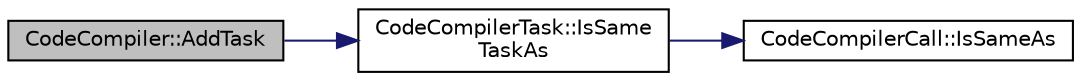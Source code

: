 digraph "CodeCompiler::AddTask"
{
  edge [fontname="Helvetica",fontsize="10",labelfontname="Helvetica",labelfontsize="10"];
  node [fontname="Helvetica",fontsize="10",shape=record];
  rankdir="LR";
  Node1 [label="CodeCompiler::AddTask",height=0.2,width=0.4,color="black", fillcolor="grey75", style="filled", fontcolor="black"];
  Node1 -> Node2 [color="midnightblue",fontsize="10",style="solid",fontname="Helvetica"];
  Node2 [label="CodeCompilerTask::IsSame\lTaskAs",height=0.2,width=0.4,color="black", fillcolor="white", style="filled",URL="$dc/d9a/class_code_compiler_task.html#a6062119f429df30d8896514a98652c70"];
  Node2 -> Node3 [color="midnightblue",fontsize="10",style="solid",fontname="Helvetica"];
  Node3 [label="CodeCompilerCall::IsSameAs",height=0.2,width=0.4,color="black", fillcolor="white", style="filled",URL="$d7/d85/class_code_compiler_call.html#ad22a542504e365a65fb36a96019448b2"];
}
